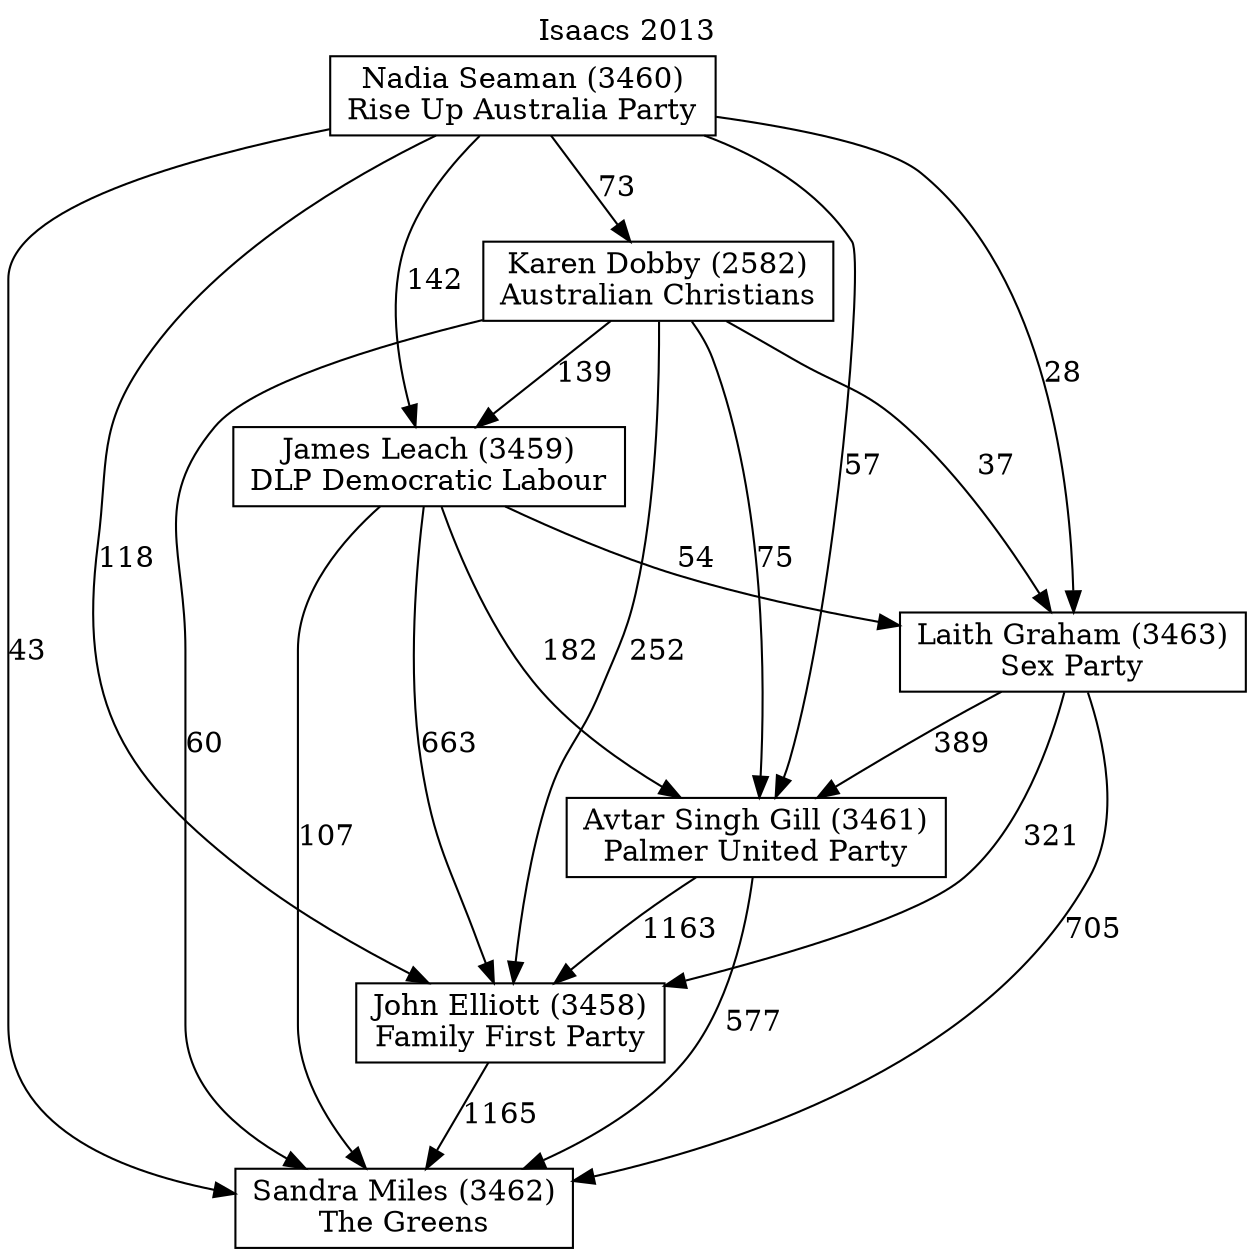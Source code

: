 // House preference flow
digraph "Sandra Miles (3462)_Isaacs_2013" {
	graph [label="Isaacs 2013" labelloc=t mclimit=10]
	node [shape=box]
	"Sandra Miles (3462)" [label="Sandra Miles (3462)
The Greens"]
	"John Elliott (3458)" [label="John Elliott (3458)
Family First Party"]
	"Avtar Singh Gill (3461)" [label="Avtar Singh Gill (3461)
Palmer United Party"]
	"Laith Graham (3463)" [label="Laith Graham (3463)
Sex Party"]
	"James Leach (3459)" [label="James Leach (3459)
DLP Democratic Labour"]
	"Karen Dobby (2582)" [label="Karen Dobby (2582)
Australian Christians"]
	"Nadia Seaman (3460)" [label="Nadia Seaman (3460)
Rise Up Australia Party"]
	"Sandra Miles (3462)" [label="Sandra Miles (3462)
The Greens"]
	"Avtar Singh Gill (3461)" [label="Avtar Singh Gill (3461)
Palmer United Party"]
	"Laith Graham (3463)" [label="Laith Graham (3463)
Sex Party"]
	"James Leach (3459)" [label="James Leach (3459)
DLP Democratic Labour"]
	"Karen Dobby (2582)" [label="Karen Dobby (2582)
Australian Christians"]
	"Nadia Seaman (3460)" [label="Nadia Seaman (3460)
Rise Up Australia Party"]
	"Sandra Miles (3462)" [label="Sandra Miles (3462)
The Greens"]
	"Laith Graham (3463)" [label="Laith Graham (3463)
Sex Party"]
	"James Leach (3459)" [label="James Leach (3459)
DLP Democratic Labour"]
	"Karen Dobby (2582)" [label="Karen Dobby (2582)
Australian Christians"]
	"Nadia Seaman (3460)" [label="Nadia Seaman (3460)
Rise Up Australia Party"]
	"Sandra Miles (3462)" [label="Sandra Miles (3462)
The Greens"]
	"James Leach (3459)" [label="James Leach (3459)
DLP Democratic Labour"]
	"Karen Dobby (2582)" [label="Karen Dobby (2582)
Australian Christians"]
	"Nadia Seaman (3460)" [label="Nadia Seaman (3460)
Rise Up Australia Party"]
	"Sandra Miles (3462)" [label="Sandra Miles (3462)
The Greens"]
	"Karen Dobby (2582)" [label="Karen Dobby (2582)
Australian Christians"]
	"Nadia Seaman (3460)" [label="Nadia Seaman (3460)
Rise Up Australia Party"]
	"Sandra Miles (3462)" [label="Sandra Miles (3462)
The Greens"]
	"Nadia Seaman (3460)" [label="Nadia Seaman (3460)
Rise Up Australia Party"]
	"Nadia Seaman (3460)" [label="Nadia Seaman (3460)
Rise Up Australia Party"]
	"Karen Dobby (2582)" [label="Karen Dobby (2582)
Australian Christians"]
	"Nadia Seaman (3460)" [label="Nadia Seaman (3460)
Rise Up Australia Party"]
	"Nadia Seaman (3460)" [label="Nadia Seaman (3460)
Rise Up Australia Party"]
	"James Leach (3459)" [label="James Leach (3459)
DLP Democratic Labour"]
	"Karen Dobby (2582)" [label="Karen Dobby (2582)
Australian Christians"]
	"Nadia Seaman (3460)" [label="Nadia Seaman (3460)
Rise Up Australia Party"]
	"James Leach (3459)" [label="James Leach (3459)
DLP Democratic Labour"]
	"Nadia Seaman (3460)" [label="Nadia Seaman (3460)
Rise Up Australia Party"]
	"Nadia Seaman (3460)" [label="Nadia Seaman (3460)
Rise Up Australia Party"]
	"Karen Dobby (2582)" [label="Karen Dobby (2582)
Australian Christians"]
	"Nadia Seaman (3460)" [label="Nadia Seaman (3460)
Rise Up Australia Party"]
	"Nadia Seaman (3460)" [label="Nadia Seaman (3460)
Rise Up Australia Party"]
	"Laith Graham (3463)" [label="Laith Graham (3463)
Sex Party"]
	"James Leach (3459)" [label="James Leach (3459)
DLP Democratic Labour"]
	"Karen Dobby (2582)" [label="Karen Dobby (2582)
Australian Christians"]
	"Nadia Seaman (3460)" [label="Nadia Seaman (3460)
Rise Up Australia Party"]
	"Laith Graham (3463)" [label="Laith Graham (3463)
Sex Party"]
	"Karen Dobby (2582)" [label="Karen Dobby (2582)
Australian Christians"]
	"Nadia Seaman (3460)" [label="Nadia Seaman (3460)
Rise Up Australia Party"]
	"Laith Graham (3463)" [label="Laith Graham (3463)
Sex Party"]
	"Nadia Seaman (3460)" [label="Nadia Seaman (3460)
Rise Up Australia Party"]
	"Nadia Seaman (3460)" [label="Nadia Seaman (3460)
Rise Up Australia Party"]
	"Karen Dobby (2582)" [label="Karen Dobby (2582)
Australian Christians"]
	"Nadia Seaman (3460)" [label="Nadia Seaman (3460)
Rise Up Australia Party"]
	"Nadia Seaman (3460)" [label="Nadia Seaman (3460)
Rise Up Australia Party"]
	"James Leach (3459)" [label="James Leach (3459)
DLP Democratic Labour"]
	"Karen Dobby (2582)" [label="Karen Dobby (2582)
Australian Christians"]
	"Nadia Seaman (3460)" [label="Nadia Seaman (3460)
Rise Up Australia Party"]
	"James Leach (3459)" [label="James Leach (3459)
DLP Democratic Labour"]
	"Nadia Seaman (3460)" [label="Nadia Seaman (3460)
Rise Up Australia Party"]
	"Nadia Seaman (3460)" [label="Nadia Seaman (3460)
Rise Up Australia Party"]
	"Karen Dobby (2582)" [label="Karen Dobby (2582)
Australian Christians"]
	"Nadia Seaman (3460)" [label="Nadia Seaman (3460)
Rise Up Australia Party"]
	"Nadia Seaman (3460)" [label="Nadia Seaman (3460)
Rise Up Australia Party"]
	"Avtar Singh Gill (3461)" [label="Avtar Singh Gill (3461)
Palmer United Party"]
	"Laith Graham (3463)" [label="Laith Graham (3463)
Sex Party"]
	"James Leach (3459)" [label="James Leach (3459)
DLP Democratic Labour"]
	"Karen Dobby (2582)" [label="Karen Dobby (2582)
Australian Christians"]
	"Nadia Seaman (3460)" [label="Nadia Seaman (3460)
Rise Up Australia Party"]
	"Avtar Singh Gill (3461)" [label="Avtar Singh Gill (3461)
Palmer United Party"]
	"James Leach (3459)" [label="James Leach (3459)
DLP Democratic Labour"]
	"Karen Dobby (2582)" [label="Karen Dobby (2582)
Australian Christians"]
	"Nadia Seaman (3460)" [label="Nadia Seaman (3460)
Rise Up Australia Party"]
	"Avtar Singh Gill (3461)" [label="Avtar Singh Gill (3461)
Palmer United Party"]
	"Karen Dobby (2582)" [label="Karen Dobby (2582)
Australian Christians"]
	"Nadia Seaman (3460)" [label="Nadia Seaman (3460)
Rise Up Australia Party"]
	"Avtar Singh Gill (3461)" [label="Avtar Singh Gill (3461)
Palmer United Party"]
	"Nadia Seaman (3460)" [label="Nadia Seaman (3460)
Rise Up Australia Party"]
	"Nadia Seaman (3460)" [label="Nadia Seaman (3460)
Rise Up Australia Party"]
	"Karen Dobby (2582)" [label="Karen Dobby (2582)
Australian Christians"]
	"Nadia Seaman (3460)" [label="Nadia Seaman (3460)
Rise Up Australia Party"]
	"Nadia Seaman (3460)" [label="Nadia Seaman (3460)
Rise Up Australia Party"]
	"James Leach (3459)" [label="James Leach (3459)
DLP Democratic Labour"]
	"Karen Dobby (2582)" [label="Karen Dobby (2582)
Australian Christians"]
	"Nadia Seaman (3460)" [label="Nadia Seaman (3460)
Rise Up Australia Party"]
	"James Leach (3459)" [label="James Leach (3459)
DLP Democratic Labour"]
	"Nadia Seaman (3460)" [label="Nadia Seaman (3460)
Rise Up Australia Party"]
	"Nadia Seaman (3460)" [label="Nadia Seaman (3460)
Rise Up Australia Party"]
	"Karen Dobby (2582)" [label="Karen Dobby (2582)
Australian Christians"]
	"Nadia Seaman (3460)" [label="Nadia Seaman (3460)
Rise Up Australia Party"]
	"Nadia Seaman (3460)" [label="Nadia Seaman (3460)
Rise Up Australia Party"]
	"Laith Graham (3463)" [label="Laith Graham (3463)
Sex Party"]
	"James Leach (3459)" [label="James Leach (3459)
DLP Democratic Labour"]
	"Karen Dobby (2582)" [label="Karen Dobby (2582)
Australian Christians"]
	"Nadia Seaman (3460)" [label="Nadia Seaman (3460)
Rise Up Australia Party"]
	"Laith Graham (3463)" [label="Laith Graham (3463)
Sex Party"]
	"Karen Dobby (2582)" [label="Karen Dobby (2582)
Australian Christians"]
	"Nadia Seaman (3460)" [label="Nadia Seaman (3460)
Rise Up Australia Party"]
	"Laith Graham (3463)" [label="Laith Graham (3463)
Sex Party"]
	"Nadia Seaman (3460)" [label="Nadia Seaman (3460)
Rise Up Australia Party"]
	"Nadia Seaman (3460)" [label="Nadia Seaman (3460)
Rise Up Australia Party"]
	"Karen Dobby (2582)" [label="Karen Dobby (2582)
Australian Christians"]
	"Nadia Seaman (3460)" [label="Nadia Seaman (3460)
Rise Up Australia Party"]
	"Nadia Seaman (3460)" [label="Nadia Seaman (3460)
Rise Up Australia Party"]
	"James Leach (3459)" [label="James Leach (3459)
DLP Democratic Labour"]
	"Karen Dobby (2582)" [label="Karen Dobby (2582)
Australian Christians"]
	"Nadia Seaman (3460)" [label="Nadia Seaman (3460)
Rise Up Australia Party"]
	"James Leach (3459)" [label="James Leach (3459)
DLP Democratic Labour"]
	"Nadia Seaman (3460)" [label="Nadia Seaman (3460)
Rise Up Australia Party"]
	"Nadia Seaman (3460)" [label="Nadia Seaman (3460)
Rise Up Australia Party"]
	"Karen Dobby (2582)" [label="Karen Dobby (2582)
Australian Christians"]
	"Nadia Seaman (3460)" [label="Nadia Seaman (3460)
Rise Up Australia Party"]
	"Nadia Seaman (3460)" [label="Nadia Seaman (3460)
Rise Up Australia Party"]
	"John Elliott (3458)" [label="John Elliott (3458)
Family First Party"]
	"Avtar Singh Gill (3461)" [label="Avtar Singh Gill (3461)
Palmer United Party"]
	"Laith Graham (3463)" [label="Laith Graham (3463)
Sex Party"]
	"James Leach (3459)" [label="James Leach (3459)
DLP Democratic Labour"]
	"Karen Dobby (2582)" [label="Karen Dobby (2582)
Australian Christians"]
	"Nadia Seaman (3460)" [label="Nadia Seaman (3460)
Rise Up Australia Party"]
	"John Elliott (3458)" [label="John Elliott (3458)
Family First Party"]
	"Laith Graham (3463)" [label="Laith Graham (3463)
Sex Party"]
	"James Leach (3459)" [label="James Leach (3459)
DLP Democratic Labour"]
	"Karen Dobby (2582)" [label="Karen Dobby (2582)
Australian Christians"]
	"Nadia Seaman (3460)" [label="Nadia Seaman (3460)
Rise Up Australia Party"]
	"John Elliott (3458)" [label="John Elliott (3458)
Family First Party"]
	"James Leach (3459)" [label="James Leach (3459)
DLP Democratic Labour"]
	"Karen Dobby (2582)" [label="Karen Dobby (2582)
Australian Christians"]
	"Nadia Seaman (3460)" [label="Nadia Seaman (3460)
Rise Up Australia Party"]
	"John Elliott (3458)" [label="John Elliott (3458)
Family First Party"]
	"Karen Dobby (2582)" [label="Karen Dobby (2582)
Australian Christians"]
	"Nadia Seaman (3460)" [label="Nadia Seaman (3460)
Rise Up Australia Party"]
	"John Elliott (3458)" [label="John Elliott (3458)
Family First Party"]
	"Nadia Seaman (3460)" [label="Nadia Seaman (3460)
Rise Up Australia Party"]
	"Nadia Seaman (3460)" [label="Nadia Seaman (3460)
Rise Up Australia Party"]
	"Karen Dobby (2582)" [label="Karen Dobby (2582)
Australian Christians"]
	"Nadia Seaman (3460)" [label="Nadia Seaman (3460)
Rise Up Australia Party"]
	"Nadia Seaman (3460)" [label="Nadia Seaman (3460)
Rise Up Australia Party"]
	"James Leach (3459)" [label="James Leach (3459)
DLP Democratic Labour"]
	"Karen Dobby (2582)" [label="Karen Dobby (2582)
Australian Christians"]
	"Nadia Seaman (3460)" [label="Nadia Seaman (3460)
Rise Up Australia Party"]
	"James Leach (3459)" [label="James Leach (3459)
DLP Democratic Labour"]
	"Nadia Seaman (3460)" [label="Nadia Seaman (3460)
Rise Up Australia Party"]
	"Nadia Seaman (3460)" [label="Nadia Seaman (3460)
Rise Up Australia Party"]
	"Karen Dobby (2582)" [label="Karen Dobby (2582)
Australian Christians"]
	"Nadia Seaman (3460)" [label="Nadia Seaman (3460)
Rise Up Australia Party"]
	"Nadia Seaman (3460)" [label="Nadia Seaman (3460)
Rise Up Australia Party"]
	"Laith Graham (3463)" [label="Laith Graham (3463)
Sex Party"]
	"James Leach (3459)" [label="James Leach (3459)
DLP Democratic Labour"]
	"Karen Dobby (2582)" [label="Karen Dobby (2582)
Australian Christians"]
	"Nadia Seaman (3460)" [label="Nadia Seaman (3460)
Rise Up Australia Party"]
	"Laith Graham (3463)" [label="Laith Graham (3463)
Sex Party"]
	"Karen Dobby (2582)" [label="Karen Dobby (2582)
Australian Christians"]
	"Nadia Seaman (3460)" [label="Nadia Seaman (3460)
Rise Up Australia Party"]
	"Laith Graham (3463)" [label="Laith Graham (3463)
Sex Party"]
	"Nadia Seaman (3460)" [label="Nadia Seaman (3460)
Rise Up Australia Party"]
	"Nadia Seaman (3460)" [label="Nadia Seaman (3460)
Rise Up Australia Party"]
	"Karen Dobby (2582)" [label="Karen Dobby (2582)
Australian Christians"]
	"Nadia Seaman (3460)" [label="Nadia Seaman (3460)
Rise Up Australia Party"]
	"Nadia Seaman (3460)" [label="Nadia Seaman (3460)
Rise Up Australia Party"]
	"James Leach (3459)" [label="James Leach (3459)
DLP Democratic Labour"]
	"Karen Dobby (2582)" [label="Karen Dobby (2582)
Australian Christians"]
	"Nadia Seaman (3460)" [label="Nadia Seaman (3460)
Rise Up Australia Party"]
	"James Leach (3459)" [label="James Leach (3459)
DLP Democratic Labour"]
	"Nadia Seaman (3460)" [label="Nadia Seaman (3460)
Rise Up Australia Party"]
	"Nadia Seaman (3460)" [label="Nadia Seaman (3460)
Rise Up Australia Party"]
	"Karen Dobby (2582)" [label="Karen Dobby (2582)
Australian Christians"]
	"Nadia Seaman (3460)" [label="Nadia Seaman (3460)
Rise Up Australia Party"]
	"Nadia Seaman (3460)" [label="Nadia Seaman (3460)
Rise Up Australia Party"]
	"Avtar Singh Gill (3461)" [label="Avtar Singh Gill (3461)
Palmer United Party"]
	"Laith Graham (3463)" [label="Laith Graham (3463)
Sex Party"]
	"James Leach (3459)" [label="James Leach (3459)
DLP Democratic Labour"]
	"Karen Dobby (2582)" [label="Karen Dobby (2582)
Australian Christians"]
	"Nadia Seaman (3460)" [label="Nadia Seaman (3460)
Rise Up Australia Party"]
	"Avtar Singh Gill (3461)" [label="Avtar Singh Gill (3461)
Palmer United Party"]
	"James Leach (3459)" [label="James Leach (3459)
DLP Democratic Labour"]
	"Karen Dobby (2582)" [label="Karen Dobby (2582)
Australian Christians"]
	"Nadia Seaman (3460)" [label="Nadia Seaman (3460)
Rise Up Australia Party"]
	"Avtar Singh Gill (3461)" [label="Avtar Singh Gill (3461)
Palmer United Party"]
	"Karen Dobby (2582)" [label="Karen Dobby (2582)
Australian Christians"]
	"Nadia Seaman (3460)" [label="Nadia Seaman (3460)
Rise Up Australia Party"]
	"Avtar Singh Gill (3461)" [label="Avtar Singh Gill (3461)
Palmer United Party"]
	"Nadia Seaman (3460)" [label="Nadia Seaman (3460)
Rise Up Australia Party"]
	"Nadia Seaman (3460)" [label="Nadia Seaman (3460)
Rise Up Australia Party"]
	"Karen Dobby (2582)" [label="Karen Dobby (2582)
Australian Christians"]
	"Nadia Seaman (3460)" [label="Nadia Seaman (3460)
Rise Up Australia Party"]
	"Nadia Seaman (3460)" [label="Nadia Seaman (3460)
Rise Up Australia Party"]
	"James Leach (3459)" [label="James Leach (3459)
DLP Democratic Labour"]
	"Karen Dobby (2582)" [label="Karen Dobby (2582)
Australian Christians"]
	"Nadia Seaman (3460)" [label="Nadia Seaman (3460)
Rise Up Australia Party"]
	"James Leach (3459)" [label="James Leach (3459)
DLP Democratic Labour"]
	"Nadia Seaman (3460)" [label="Nadia Seaman (3460)
Rise Up Australia Party"]
	"Nadia Seaman (3460)" [label="Nadia Seaman (3460)
Rise Up Australia Party"]
	"Karen Dobby (2582)" [label="Karen Dobby (2582)
Australian Christians"]
	"Nadia Seaman (3460)" [label="Nadia Seaman (3460)
Rise Up Australia Party"]
	"Nadia Seaman (3460)" [label="Nadia Seaman (3460)
Rise Up Australia Party"]
	"Laith Graham (3463)" [label="Laith Graham (3463)
Sex Party"]
	"James Leach (3459)" [label="James Leach (3459)
DLP Democratic Labour"]
	"Karen Dobby (2582)" [label="Karen Dobby (2582)
Australian Christians"]
	"Nadia Seaman (3460)" [label="Nadia Seaman (3460)
Rise Up Australia Party"]
	"Laith Graham (3463)" [label="Laith Graham (3463)
Sex Party"]
	"Karen Dobby (2582)" [label="Karen Dobby (2582)
Australian Christians"]
	"Nadia Seaman (3460)" [label="Nadia Seaman (3460)
Rise Up Australia Party"]
	"Laith Graham (3463)" [label="Laith Graham (3463)
Sex Party"]
	"Nadia Seaman (3460)" [label="Nadia Seaman (3460)
Rise Up Australia Party"]
	"Nadia Seaman (3460)" [label="Nadia Seaman (3460)
Rise Up Australia Party"]
	"Karen Dobby (2582)" [label="Karen Dobby (2582)
Australian Christians"]
	"Nadia Seaman (3460)" [label="Nadia Seaman (3460)
Rise Up Australia Party"]
	"Nadia Seaman (3460)" [label="Nadia Seaman (3460)
Rise Up Australia Party"]
	"James Leach (3459)" [label="James Leach (3459)
DLP Democratic Labour"]
	"Karen Dobby (2582)" [label="Karen Dobby (2582)
Australian Christians"]
	"Nadia Seaman (3460)" [label="Nadia Seaman (3460)
Rise Up Australia Party"]
	"James Leach (3459)" [label="James Leach (3459)
DLP Democratic Labour"]
	"Nadia Seaman (3460)" [label="Nadia Seaman (3460)
Rise Up Australia Party"]
	"Nadia Seaman (3460)" [label="Nadia Seaman (3460)
Rise Up Australia Party"]
	"Karen Dobby (2582)" [label="Karen Dobby (2582)
Australian Christians"]
	"Nadia Seaman (3460)" [label="Nadia Seaman (3460)
Rise Up Australia Party"]
	"Nadia Seaman (3460)" [label="Nadia Seaman (3460)
Rise Up Australia Party"]
	"John Elliott (3458)" -> "Sandra Miles (3462)" [label=1165]
	"Avtar Singh Gill (3461)" -> "John Elliott (3458)" [label=1163]
	"Laith Graham (3463)" -> "Avtar Singh Gill (3461)" [label=389]
	"James Leach (3459)" -> "Laith Graham (3463)" [label=54]
	"Karen Dobby (2582)" -> "James Leach (3459)" [label=139]
	"Nadia Seaman (3460)" -> "Karen Dobby (2582)" [label=73]
	"Avtar Singh Gill (3461)" -> "Sandra Miles (3462)" [label=577]
	"Laith Graham (3463)" -> "Sandra Miles (3462)" [label=705]
	"James Leach (3459)" -> "Sandra Miles (3462)" [label=107]
	"Karen Dobby (2582)" -> "Sandra Miles (3462)" [label=60]
	"Nadia Seaman (3460)" -> "Sandra Miles (3462)" [label=43]
	"Nadia Seaman (3460)" -> "James Leach (3459)" [label=142]
	"Karen Dobby (2582)" -> "Laith Graham (3463)" [label=37]
	"Nadia Seaman (3460)" -> "Laith Graham (3463)" [label=28]
	"James Leach (3459)" -> "Avtar Singh Gill (3461)" [label=182]
	"Karen Dobby (2582)" -> "Avtar Singh Gill (3461)" [label=75]
	"Nadia Seaman (3460)" -> "Avtar Singh Gill (3461)" [label=57]
	"Laith Graham (3463)" -> "John Elliott (3458)" [label=321]
	"James Leach (3459)" -> "John Elliott (3458)" [label=663]
	"Karen Dobby (2582)" -> "John Elliott (3458)" [label=252]
	"Nadia Seaman (3460)" -> "John Elliott (3458)" [label=118]
}
